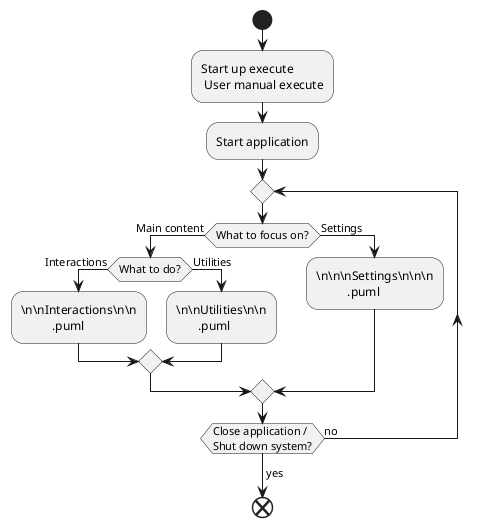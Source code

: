 @startuml
start
    :Start up execute
     User manual execute;

    :Start application;

    repeat
        if(What to focus on?) then (Main content)
            if(What to do?) then (Interactions)
                :\n\nInteractions\n\n
                          .puml;
            else (Utilities)
                :\n\nUtilities\n\n
                       .puml;
            end if
        else (Settings)
            :\n\n\nSettings\n\n\n
                      .puml;
        end if
        repeat while(Close application /
                     Shut down system?) is (no)
            ->yes;


end
@enduml